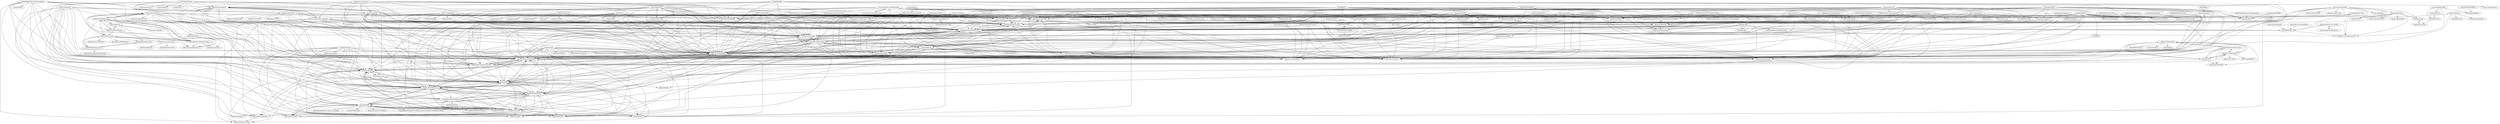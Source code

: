 digraph G {
"zhuyingda/webster" -> "zhuyingda/veneno"
"zhuyingda/webster" -> "yangchaojie456/VE-web"
"zhuyingda/webster" -> "GaaraZhu/bamboo-on-teams"
"zhuyingda/webster" -> "ETCMinerProxy/ETCMinerProxy"
"zhuyingda/webster" -> "ccminerproxy/CC-MinerProxy"
"zhuyingda/webster" -> "MieBaMinerProxy/StableTaxMinerProxy"
"zhuyingda/webster" -> "oli233/corona-analysis"
"zhuyingda/webster" -> "dianbaer/anyupload" ["e"=1]
"zhuyingda/webster" -> "VividLe/BackTAL"
"zhuyingda/webster" -> "ada2468/Web_IDE"
"zhuyingda/webster" -> "cloudnativer/kube-ipam"
"zhuyingda/webster" -> "NikoLuo1010/GeneDAO"
"zhuyingda/webster" -> "KMinerProxy/KMinerProxy"
"zhuyingda/webster" -> "OutlawQAQ/MinerProxy"
"zhuyingda/webster" -> "tinyphporg/tinyphp"
"GalaxySciTech/tokencore" -> "topling/todis"
"GalaxySciTech/tokencore" -> "MinerPr0xy/MinerProxy"
"GalaxySciTech/tokencore" -> "njustkmg/OMML"
"GalaxySciTech/tokencore" -> "seacms-net/CMS"
"GalaxySciTech/tokencore" -> "libdriver/mpu9250"
"GalaxySciTech/tokencore" -> "NikoLuo1010/GeneDAO"
"GalaxySciTech/tokencore" -> "AFKDAO/ERC4610" ["e"=1]
"GalaxySciTech/tokencore" -> "FiboAI/FiboRule" ["e"=1]
"GalaxySciTech/tokencore" -> "AFKDAO/wrapper" ["e"=1]
"GalaxySciTech/tokencore" -> "WAMAWAMA/WAMA_Modules" ["e"=1]
"GalaxySciTech/tokencore" -> "Shiinama/json-to-interface"
"GalaxySciTech/tokencore" -> "ryu0007/EncryptMinerProxy"
"GalaxySciTech/tokencore" -> "meta-soul/MetaSpore" ["e"=1]
"GalaxySciTech/tokencore" -> "TinyDataML/Tiny3D" ["e"=1]
"marsgis/mars2d" -> "ETCMinerProxy/ETCMinerProxy"
"marsgis/mars2d" -> "ada2468/Web_IDE"
"marsgis/mars2d" -> "NikoLuo1010/GeneDAO"
"beautywe/BeautyWe" -> "oli233/corona-analysis"
"beautywe/BeautyWe" -> "OutlawQAQ/MinerProxy"
"beautywe/BeautyWe" -> "GaaraZhu/bamboo-on-teams"
"beautywe/BeautyWe" -> "KMinerProxy/KMinerProxy"
"beautywe/BeautyWe" -> "yangchaojie456/VE-web"
"beautywe/BeautyWe" -> "ETCMinerProxy/ETCMinerProxy"
"beautywe/BeautyWe" -> "tinyphporg/tinyphp"
"beautywe/BeautyWe" -> "VividLe/BackTAL"
"beautywe/BeautyWe" -> "wangtai/django_render"
"beautywe/BeautyWe" -> "MieBaMinerProxy/StableTaxMinerProxy"
"beautywe/BeautyWe" -> "haoxie666/HxMinerProxy"
"beautywe/BeautyWe" -> "ccminerproxy/CC-MinerProxy"
"Arryboom/SnowPearDNS" -> "KMinerProxy/KMinerProxy"
"nofee-ng/eth-nodevfee" -> "nofee-ng/nofee-ng"
"wuba/Picasso" -> "Umajs/Umajs" ["e"=1]
"wuba/Picasso" -> "yangchaojie456/VE-web"
"wuba/Picasso" -> "topling/todis"
"wuba/Picasso" -> "GaaraZhu/bamboo-on-teams"
"wuba/Picasso" -> "ETCMinerProxy/ETCMinerProxy"
"wuba/Picasso" -> "cloudnativer/kube-ipam"
"wuba/Picasso" -> "NikoLuo1010/GeneDAO"
"wuba/Picasso" -> "Weasley-J/dtt-spring-boot-parent"
"wuba/Picasso" -> "libdriver/mpu9250"
"wuba/Picasso" -> "MinerPr0xy/MinerProxy"
"wuba/Picasso" -> "oli233/corona-analysis"
"wuba/Picasso" -> "GalaxySciTech/tokencore"
"wuba/Picasso" -> "FiboAI/FiboRule" ["e"=1]
"wuba/Picasso" -> "tinyphporg/tinyphp"
"wuba/Picasso" -> "minerproxy-btc/RustMinerSystem"
"cloudnativer/kube-install" -> "cloudnativer/kube-ipam"
"cloudnativer/kube-install" -> "ETCMinerProxy/ETCMinerProxy"
"cloudnativer/kube-install" -> "GaaraZhu/bamboo-on-teams"
"cloudnativer/kube-install" -> "yangchaojie456/VE-web"
"cloudnativer/kube-install" -> "ryu0007/EncryptMinerProxy"
"cloudnativer/kube-install" -> "NikoLuo1010/GeneDAO"
"cloudnativer/kube-install" -> "topling/todis"
"cloudnativer/kube-install" -> "oli233/corona-analysis"
"cloudnativer/kube-install" -> "KMinerProxy/KMinerProxy"
"cloudnativer/kube-install" -> "jiangzhengnan/Xerath"
"cloudnativer/kube-install" -> "GalaxySciTech/tokencore"
"cloudnativer/kube-install" -> "MinerPr0xy/MinerProxy"
"cloudnativer/kube-install" -> "nomiuo/NodeNote"
"cloudnativer/kube-install" -> "AFKDAO/ERC4610" ["e"=1]
"cloudnativer/kube-install" -> "MieBaMinerProxy/StableTaxMinerProxy"
"oybab/TradingSystem" -> "lazyperson/99mini" ["e"=1]
"oybab/TradingSystem" -> "iclay/ocpp" ["e"=1]
"oybab/TradingSystem" -> "ETCMinerProxy/ETCMinerProxy"
"oybab/TradingSystem" -> "b23r0/rust-raknet" ["e"=1]
"oybab/TradingSystem" -> "GaaraZhu/bamboo-on-teams"
"oybab/TradingSystem" -> "eamesh/free-core" ["e"=1]
"oybab/TradingSystem" -> "yangchaojie456/VE-web"
"oybab/TradingSystem" -> "taoyage/yg-configs" ["e"=1]
"oybab/TradingSystem" -> "cloudnativer/kube-ipam"
"oybab/TradingSystem" -> "NikoLuo1010/GeneDAO"
"oybab/TradingSystem" -> "VividLe/BackTAL"
"oybab/TradingSystem" -> "haoxie666/HxMinerProxy"
"oybab/TradingSystem" -> "ryu0007/EncryptMinerProxy"
"oybab/TradingSystem" -> "oli233/corona-analysis"
"oybab/TradingSystem" -> "wangtai/django_render"
"einQimiaozi/Transformer4keras" -> "ada2468/Web_IDE"
"Juyong/CaricatureFace" -> "ETCMinerProxy/ETCMinerProxy"
"Juyong/CaricatureFace" -> "cloudnativer/kube-ipam"
"Juyong/CaricatureFace" -> "GaaraZhu/bamboo-on-teams"
"Juyong/CaricatureFace" -> "RainbowRui/Landmark-Driven-Facial-Expression-Recognition"
"Juyong/CaricatureFace" -> "NikoLuo1010/GeneDAO"
"Juyong/CaricatureFace" -> "WanquanF/RMA-Net"
"Juyong/CaricatureFace" -> "FiboAI/FiboRule" ["e"=1]
"Juyong/CaricatureFace" -> "jiangzhengnan/Xerath"
"Juyong/CaricatureFace" -> "yangchaojie456/VE-web"
"Juyong/CaricatureFace" -> "oli233/corona-analysis"
"Juyong/CaricatureFace" -> "OutlawQAQ/MinerProxy"
"Juyong/CaricatureFace" -> "MinerPr0xy/MinerProxy"
"Juyong/CaricatureFace" -> "AFKDAO/wrapper" ["e"=1]
"Juyong/CaricatureFace" -> "seacms-net/CMS"
"Juyong/CaricatureFace" -> "ryu0007/EncryptMinerProxy"
"WAMAWAMA/TNSCUI2020-Seg-Rank1st" -> "WAMAWAMA/WAMA_Modules" ["e"=1]
"WAMAWAMA/TNSCUI2020-Seg-Rank1st" -> "ETCMinerProxy/ETCMinerProxy"
"WAMAWAMA/TNSCUI2020-Seg-Rank1st" -> "NikoLuo1010/GeneDAO"
"WAMAWAMA/TNSCUI2020-Seg-Rank1st" -> "GaaraZhu/bamboo-on-teams"
"WAMAWAMA/TNSCUI2020-Seg-Rank1st" -> "cloudnativer/kube-ipam"
"WAMAWAMA/TNSCUI2020-Seg-Rank1st" -> "libdriver/mpu9250"
"WAMAWAMA/TNSCUI2020-Seg-Rank1st" -> "PeiranLi0930/TorchProject" ["e"=1]
"WAMAWAMA/TNSCUI2020-Seg-Rank1st" -> "Weasley-J/dtt-spring-boot-parent"
"WAMAWAMA/TNSCUI2020-Seg-Rank1st" -> "ryu0007/EncryptMinerProxy"
"WAMAWAMA/TNSCUI2020-Seg-Rank1st" -> "Shiinama/json-to-interface"
"WAMAWAMA/TNSCUI2020-Seg-Rank1st" -> "GalaxySciTech/tokencore"
"WAMAWAMA/TNSCUI2020-Seg-Rank1st" -> "pentilm/AirCtrl" ["e"=1]
"WAMAWAMA/TNSCUI2020-Seg-Rank1st" -> "zhangchuangiie/SimpleKafka"
"WAMAWAMA/TNSCUI2020-Seg-Rank1st" -> "topling/todis"
"WAMAWAMA/TNSCUI2020-Seg-Rank1st" -> "OpenNLPLab/AVSBench"
"WAMAWAMA/WAMA_Medic" -> "FractonProtocol/FractonV1"
"WAMAWAMA/WAMA_Medic" -> "oli233/corona-analysis"
"seacms-net/CMS" -> "topling/todis"
"seacms-net/CMS" -> "GalaxySciTech/tokencore"
"seacms-net/CMS" -> "MinerPr0xy/MinerProxy"
"seacms-net/CMS" -> "FiboAI/FiboRule" ["e"=1]
"seacms-net/CMS" -> "libdriver/mpu9250"
"seacms-net/CMS" -> "njustkmg/OMML"
"seacms-net/CMS" -> "NikoLuo1010/GeneDAO"
"seacms-net/CMS" -> "AFKDAO/ERC4610" ["e"=1]
"seacms-net/CMS" -> "AFKDAO/wrapper" ["e"=1]
"seacms-net/CMS" -> "minerproxy-btc/RustMinerSystem"
"seacms-net/CMS" -> "ryu0007/EncryptMinerProxy"
"seacms-net/CMS" -> "bugbearnft/bugbear" ["e"=1]
"seacms-net/CMS" -> "Shiinama/json-to-interface"
"seacms-net/CMS" -> "meta-soul/MetaSpore" ["e"=1]
"seacms-net/CMS" -> "the-zion/matrix-core"
"krystalan/MMCR" -> "krystalan/SGSum"
"MinerProxy/WiseNoDevFee" -> "MinerProxy/MinerProxy"
"MinerProxy/WiseNoDevFee" -> "nofee-ng/nofee-ng"
"MinerProxy/WiseNoDevFee" -> "Char1esOrz/minerProxy"
"MinerProxy/WiseNoDevFee" -> "CaoCaoMiner/CC-Miner-Tax-Proxy"
"MinerProxy/WiseNoDevFee" -> "perrornet/miner-proxy"
"MinerProxy/WiseNoDevFee" -> "GoMinerProxy/GoMinerProxy" ["e"=1]
"nomiuo/NodeNote" -> "ETCMinerProxy/ETCMinerProxy"
"nomiuo/NodeNote" -> "GaaraZhu/bamboo-on-teams"
"nomiuo/NodeNote" -> "cloudnativer/kube-ipam"
"nomiuo/NodeNote" -> "NikoLuo1010/GeneDAO"
"nomiuo/NodeNote" -> "KMinerProxy/KMinerProxy"
"nomiuo/NodeNote" -> "ryu0007/EncryptMinerProxy"
"nomiuo/NodeNote" -> "oli233/corona-analysis"
"nomiuo/NodeNote" -> "yangchaojie456/VE-web"
"nomiuo/NodeNote" -> "seacms-net/CMS"
"nomiuo/NodeNote" -> "topling/todis"
"nomiuo/NodeNote" -> "cloudnativer/kube-install"
"nomiuo/NodeNote" -> "jiangzhengnan/Xerath"
"nomiuo/NodeNote" -> "MinerPr0xy/MinerProxy"
"nomiuo/NodeNote" -> "MieBaMinerProxy/StableTaxMinerProxy"
"nomiuo/NodeNote" -> "OutlawQAQ/MinerProxy"
"actiontech/sqle" -> "ponfee/commons-core" ["e"=1]
"actiontech/sqle" -> "NikoLuo1010/GeneDAO"
"actiontech/sqle" -> "GalaxySciTech/tokencore"
"actiontech/sqle" -> "ryu0007/EncryptMinerProxy"
"actiontech/sqle" -> "FiboAI/FiboRule" ["e"=1]
"actiontech/sqle" -> "AFKDAO/ERC4610" ["e"=1]
"actiontech/sqle" -> "MinerPr0xy/MinerProxy"
"actiontech/sqle" -> "ethminerpro/minerproxy" ["e"=1]
"actiontech/sqle" -> "AFKDAO/wrapper" ["e"=1]
"actiontech/sqle" -> "ahyiru/huxy-admin" ["e"=1]
"actiontech/sqle" -> "Ginyi3705/ginyi-spring-vue" ["e"=1]
"actiontech/sqle" -> "Ruimve/resource-hint-webpack-plugin" ["e"=1]
"actiontech/sqle" -> "topling/todis"
"actiontech/sqle" -> "libdriver/mpu9250"
"actiontech/sqle" -> "Weasley-J/dtt-spring-boot-parent"
"topling/todis" -> "GalaxySciTech/tokencore"
"topling/todis" -> "seacms-net/CMS"
"topling/todis" -> "MinerPr0xy/MinerProxy"
"topling/todis" -> "libdriver/mpu9250"
"topling/todis" -> "AFKDAO/ERC4610" ["e"=1]
"topling/todis" -> "ryu0007/EncryptMinerProxy"
"topling/todis" -> "njustkmg/OMML"
"topling/todis" -> "Shiinama/json-to-interface"
"topling/todis" -> "NikoLuo1010/GeneDAO"
"topling/todis" -> "the-zion/matrix-core"
"topling/todis" -> "AFKDAO/wrapper" ["e"=1]
"topling/todis" -> "FiboAI/FiboRule" ["e"=1]
"topling/todis" -> "topling/toplingdb" ["e"=1]
"topling/todis" -> "ETCMinerProxy/ETCMinerProxy"
"topling/todis" -> "PeiranLi0930/TorchProject" ["e"=1]
"USTC3DV/Truck_of_Twitter_Messages" -> "KMinerProxy/KMinerProxy"
"USTC3DV/Truck_of_Twitter_Messages" -> "RainbowRui/Landmark-Driven-Facial-Expression-Recognition"
"USTC3DV/Truck_of_Twitter_Messages" -> "oli233/corona-analysis"
"USTC3DV/Truck_of_Twitter_Messages" -> "yangchaojie456/VE-web"
"USTC3DV/Truck_of_Twitter_Messages" -> "cloudnativer/kube-ipam"
"USTC3DV/Truck_of_Twitter_Messages" -> "GaaraZhu/bamboo-on-teams"
"USTC3DV/Truck_of_Twitter_Messages" -> "VividLe/BackTAL"
"USTC3DV/Truck_of_Twitter_Messages" -> "ETCMinerProxy/ETCMinerProxy"
"USTC3DV/Truck_of_Twitter_Messages" -> "WanquanF/RMA-Net"
"liangqiding/springboot-cli" -> "MarkTangCd/dapp-cli"
"liangqiding/springboot-cli" -> "oli233/corona-analysis"
"liangqiding/springboot-cli" -> "VividLe/BackTAL"
"liangqiding/springboot-cli" -> "OutlawQAQ/MinerProxy"
"liangqiding/springboot-cli" -> "GaaraZhu/bamboo-on-teams"
"1340691923/ElasticView" -> "GaaraZhu/bamboo-on-teams"
"1340691923/ElasticView" -> "oli233/corona-analysis"
"1340691923/ElasticView" -> "ETCMinerProxy/ETCMinerProxy"
"1340691923/ElasticView" -> "NikoLuo1010/GeneDAO"
"1340691923/ElasticView" -> "yangchaojie456/VE-web"
"1340691923/ElasticView" -> "GalaxySciTech/tokencore"
"1340691923/ElasticView" -> "MinerPr0xy/MinerProxy"
"1340691923/ElasticView" -> "OutlawQAQ/MinerProxy"
"1340691923/ElasticView" -> "cloudnativer/kube-install"
"1340691923/ElasticView" -> "cloudnativer/kube-ipam"
"1340691923/ElasticView" -> "MieBaMinerProxy/StableTaxMinerProxy"
"1340691923/ElasticView" -> "ryu0007/EncryptMinerProxy"
"1340691923/ElasticView" -> "zhangchuangiie/SimpleKafka"
"1340691923/ElasticView" -> "KMinerProxy/KMinerProxy"
"1340691923/ElasticView" -> "Weasley-J/dtt-spring-boot-parent"
"freakchick/DBApi" -> "KISS1996/trexminer"
"freakchick/DBApi" -> "ETCMinerProxy/ETCMinerProxy"
"freakchick/DBApi" -> "Weasley-J/dtt-spring-boot-parent"
"freakchick/DBApi" -> "GaaraZhu/bamboo-on-teams"
"freakchick/DBApi" -> "zhangchuangiie/SimpleKafka"
"freakchick/DBApi" -> "NikoLuo1010/GeneDAO"
"freakchick/DBApi" -> "FiboAI/FiboRule" ["e"=1]
"freakchick/DBApi" -> "yangchaojie456/VE-web"
"freakchick/DBApi" -> "FractonProtocol/FractonV1"
"freakchick/DBApi" -> "libdriver/mpu9250"
"freakchick/DBApi" -> "oli233/corona-analysis"
"freakchick/DBApi" -> "cloudnativer/kube-ipam"
"freakchick/DBApi" -> "libdriver/mpu6050"
"freakchick/DBApi" -> "OpenNLPLab/AVSBench"
"freakchick/DBApi" -> "ssssssss-team/magic-api" ["e"=1]
"itdevbooks/tech" -> "hong52ni/JavaAdvance-Interview"
"RainbowRui/Landmark-Driven-Facial-Expression-Recognition" -> "WanquanF/RMA-Net"
"osgochina/dmicro" -> "oli233/corona-analysis"
"osgochina/dmicro" -> "ETCMinerProxy/ETCMinerProxy"
"osgochina/dmicro" -> "tinyphporg/tinyphp"
"osgochina/dmicro" -> "OutlawQAQ/MinerProxy"
"osgochina/dmicro" -> "isyscore/isc-gobase"
"osgochina/dmicro" -> "xinli2/Traveling-Salesperson"
"osgochina/dmicro" -> "GaaraZhu/bamboo-on-teams"
"osgochina/dmicro" -> "FractonProtocol/FractonV1"
"osgochina/dmicro" -> "chatgptos/YBchat"
"osgochina/dmicro" -> "yangchaojie456/VE-web"
"osgochina/dmicro" -> "datamallchain/dmchain_contract"
"osgochina/dmicro" -> "yc-feej/SSR"
"osgochina/dmicro" -> "cloudnativer/kube-ipam"
"osgochina/dmicro" -> "LaVieon/GrasshopperTetris"
"fnzhan/EMLight" -> "fnzhan/UNITE" ["e"=1]
"fnzhan/EMLight" -> "WanquanF/RMA-Net"
"fnzhan/EMLight" -> "VODKA312/IntroToSelf-control"
"fnzhan/EMLight" -> "WinterCyan/Gardner2019" ["e"=1]
"fnzhan/EMLight" -> "Wanggcong/StyleLight" ["e"=1]
"fnzhan/EMLight" -> "RainbowRui/Landmark-Driven-Facial-Expression-Recognition"
"fnzhan/EMLight" -> "tfcp/tfgo-breaker"
"WanquanF/RMA-Net" -> "RainbowRui/Landmark-Driven-Facial-Expression-Recognition"
"WanquanF/RMA-Net" -> "VODKA312/IntroToSelf-control"
"WanquanF/RMA-Net" -> "ada2468/Web_IDE"
"WanquanF/RMA-Net" -> "funny-nation/Funny-Nation"
"WanquanF/RMA-Net" -> "ETCMinerProxy/ETCMinerProxy"
"PeterRK/DSGO" -> "FractonProtocol/FractonV1"
"PeterRK/DSGO" -> "GaaraZhu/bamboo-on-teams"
"PeterRK/DSGO" -> "ETCMinerProxy/ETCMinerProxy"
"PeterRK/DSGO" -> "oli233/corona-analysis"
"PeterRK/DSGO" -> "OutlawQAQ/MinerProxy"
"PeterRK/DSGO" -> "beautywe/BeautyWe"
"PeterRK/DSGO" -> "tinyphporg/tinyphp"
"PeterRK/DSGO" -> "MieBaMinerProxy/StableTaxMinerProxy"
"PeterRK/DSGO" -> "haoxie666/HxMinerProxy"
"PeterRK/DSGO" -> "cloudnativer/kube-ipam"
"PeterRK/DSGO" -> "KISS1996/trexminer"
"PeterRK/DSGO" -> "yangchaojie456/VE-web"
"PeterRK/DSGO" -> "ryu0007/EncryptMinerProxy"
"PeterRK/DSGO" -> "KMinerProxy/KMinerProxy"
"PeterRK/DSGO" -> "zhangchuangiie/SimpleKafka"
"Vegeta2020/SE-SSD" -> "Vegeta2020/CIA-SSD"
"Vegeta2020/SE-SSD" -> "seacms-net/CMS"
"Vegeta2020/SE-SSD" -> "FiboAI/FiboRule" ["e"=1]
"Vegeta2020/SE-SSD" -> "topling/todis"
"Vegeta2020/SE-SSD" -> "GalaxySciTech/tokencore"
"Vegeta2020/SE-SSD" -> "MinerPr0xy/MinerProxy"
"Vegeta2020/SE-SSD" -> "AFKDAO/ERC4610" ["e"=1]
"Vegeta2020/SE-SSD" -> "libdriver/mpu9250"
"Vegeta2020/SE-SSD" -> "AFKDAO/wrapper" ["e"=1]
"Vegeta2020/SE-SSD" -> "minerproxy-btc/RustMinerSystem"
"Vegeta2020/SE-SSD" -> "ryu0007/EncryptMinerProxy"
"Vegeta2020/SE-SSD" -> "njustkmg/OMML"
"Vegeta2020/SE-SSD" -> "meta-soul/MetaSpore" ["e"=1]
"Vegeta2020/SE-SSD" -> "bugbearnft/bugbear" ["e"=1]
"Vegeta2020/SE-SSD" -> "NikoLuo1010/GeneDAO"
"feisuanyz/Java-ADT" -> "oli233/corona-analysis"
"feisuanyz/Java-ADT" -> "yangchaojie456/VE-web"
"feisuanyz/Java-ADT" -> "GaaraZhu/bamboo-on-teams"
"feisuanyz/Java-ADT" -> "ETCMinerProxy/ETCMinerProxy"
"feisuanyz/Java-ADT" -> "OutlawQAQ/MinerProxy"
"feisuanyz/Java-ADT" -> "NikoLuo1010/GeneDAO"
"feisuanyz/Java-ADT" -> "chatgptos/YBchat"
"feisuanyz/Java-ADT" -> "VividLe/BackTAL"
"feisuanyz/Java-ADT" -> "haoxie666/HxMinerProxy"
"feisuanyz/Java-ADT" -> "jyxjjj/Telegram-Bot"
"feisuanyz/Java-ADT" -> "tinyphporg/tinyphp"
"feisuanyz/Java-ADT" -> "cloudnativer/kube-ipam"
"feisuanyz/Java-ADT" -> "VividLe/Online-Action-Detection"
"feisuanyz/Java-ADT" -> "FractonProtocol/FractonV1"
"feisuanyz/Java-ADT" -> "KMinerProxy/KMinerProxy"
"cloudnativer/kube-ipam" -> "ETCMinerProxy/ETCMinerProxy"
"cloudnativer/kube-ipam" -> "cloudnativer/kube-install"
"cloudnativer/kube-ipam" -> "GaaraZhu/bamboo-on-teams"
"cloudnativer/kube-ipam" -> "NikoLuo1010/GeneDAO"
"cloudnativer/kube-ipam" -> "ryu0007/EncryptMinerProxy"
"cloudnativer/kube-ipam" -> "yangchaojie456/VE-web"
"moshuying/project-3-crm" -> "oli233/corona-analysis"
"moshuying/project-3-crm" -> "ETCMinerProxy/ETCMinerProxy"
"moshuying/project-3-crm" -> "KMinerProxy/KMinerProxy"
"ohxxx/algorithm-notes" -> "ada2468/Web_IDE"
"ohxxx/algorithm-notes" -> "VODKA312/IntroToSelf-control"
"ohxxx/algorithm-notes" -> "WanquanF/RMA-Net"
"ohxxx/algorithm-notes" -> "RainbowRui/Landmark-Driven-Facial-Expression-Recognition"
"Vegeta2020/CIA-SSD" -> "Vegeta2020/SE-SSD"
"Vegeta2020/CIA-SSD" -> "KMinerProxy/KMinerProxy"
"Vegeta2020/CIA-SSD" -> "ETCMinerProxy/ETCMinerProxy"
"Vegeta2020/CIA-SSD" -> "cloudnativer/kube-ipam"
"Vegeta2020/CIA-SSD" -> "RainbowRui/Landmark-Driven-Facial-Expression-Recognition"
"Vegeta2020/CIA-SSD" -> "jiangzhengnan/Xerath"
"Vegeta2020/CIA-SSD" -> "yangchaojie456/VE-web"
"Vegeta2020/CIA-SSD" -> "GaaraZhu/bamboo-on-teams"
"Vegeta2020/CIA-SSD" -> "skyhehe123/SA-SSD" ["e"=1]
"Vegeta2020/CIA-SSD" -> "ccminerproxy/CC-MinerProxy"
"Vegeta2020/CIA-SSD" -> "seacms-net/CMS"
"Vegeta2020/CIA-SSD" -> "yifanzhang713/IA-SSD" ["e"=1]
"Vegeta2020/CIA-SSD" -> "djiajunustc/Voxel-R-CNN" ["e"=1]
"Vegeta2020/CIA-SSD" -> "oli233/corona-analysis"
"Vegeta2020/CIA-SSD" -> "VividLe/BackTAL"
"tongzheng1992/E-CNN-classifier" -> "paul-bd/DempsterShaferTheory"
"tongzheng1992/E-CNN-classifier" -> "ada2468/Web_IDE"
"devlive-community/dbm" -> "WanquanF/RMA-Net"
"devlive-community/dbm" -> "tfcp/tfgo-breaker"
"devlive-community/dbm" -> "fnzhan/UNITE" ["e"=1]
"devlive-community/dbm" -> "RainbowRui/Landmark-Driven-Facial-Expression-Recognition"
"devlive-community/dbm" -> "jiangzhengnan/Xerath"
"devlive-community/dbm" -> "VODKA312/IntroToSelf-control"
"devlive-community/dbm" -> "caoergou/airflow-extended-api-plugin"
"devlive-community/dbm" -> "funny-nation/Funny-Nation"
"devlive-community/dbm" -> "yc-l/yc.boilerplate" ["e"=1]
"devlive-community/dbm" -> "clickcat-project/ClickCat"
"devlive-community/dbm" -> "fnzhan/EMLight"
"devlive-community/dbm" -> "azusakou/studynote_ML"
"krystalan/Multi-hopRC" -> "krystalan/SGSum"
"krystalan/Multi-hopRC" -> "VODKA312/IntroToSelf-control"
"krystalan/Multi-hopRC" -> "base64linqi/Apphelper"
"krystalan/Multi-hopRC" -> "krystalan/MMCR"
"nofee-ng/nofee-ng" -> "nofee-ng/eth-nodevfee"
"nofee-ng/nofee-ng" -> "MinerProxy/MinerProxy"
"nofee-ng/nofee-ng" -> "MinerProxy/WiseNoDevFee"
"nofee-ng/nofee-ng" -> "dothinkdone/mining_proxy"
"paul-bd/DempsterShaferTheory" -> "tongzheng1992/E-CNN-classifier"
"ada2468/Web_IDE" -> "VODKA312/IntroToSelf-control"
"vimhack/dotfiles" -> "KMinerProxy/KMinerProxy"
"krystalan/SGSum" -> "tfcp/tfjsonrpc-client"
"fengtianxi001/MF-MTools" -> "base64linqi/Apphelper"
"ventali/awesome-zk" -> "topling/todis"
"ventali/awesome-zk" -> "GalaxySciTech/tokencore"
"ventali/awesome-zk" -> "ryu0007/EncryptMinerProxy"
"ventali/awesome-zk" -> "AFKDAO/ERC4610" ["e"=1]
"ventali/awesome-zk" -> "NikoLuo1010/GeneDAO"
"ventali/awesome-zk" -> "minerproxy-btc/RustMinerSystem"
"ventali/awesome-zk" -> "MinerPr0xy/MinerProxy"
"ventali/awesome-zk" -> "libdriver/mpu9250"
"ventali/awesome-zk" -> "AFKDAO/wrapper" ["e"=1]
"ventali/awesome-zk" -> "Weasley-J/dtt-spring-boot-parent"
"ventali/awesome-zk" -> "seacms-net/CMS"
"ventali/awesome-zk" -> "FiboAI/FiboRule" ["e"=1]
"ventali/awesome-zk" -> "njustkmg/OMML"
"ventali/awesome-zk" -> "meta-soul/MetaSpore" ["e"=1]
"ventali/awesome-zk" -> "0xPARC/zk-bug-tracker" ["e"=1]
"osuuu/LightPicture" -> "ETCMinerProxy/ETCMinerProxy"
"osuuu/LightPicture" -> "cloudnativer/kube-ipam"
"osuuu/LightPicture" -> "GaaraZhu/bamboo-on-teams"
"osuuu/LightPicture" -> "yangchaojie456/VE-web"
"osuuu/LightPicture" -> "oli233/corona-analysis"
"osuuu/LightPicture" -> "NikoLuo1010/GeneDAO"
"osuuu/LightPicture" -> "KMinerProxy/KMinerProxy"
"osuuu/LightPicture" -> "VividLe/BackTAL"
"osuuu/LightPicture" -> "MieBaMinerProxy/StableTaxMinerProxy"
"osuuu/LightPicture" -> "tinyphporg/tinyphp"
"osuuu/LightPicture" -> "RainbowRui/Landmark-Driven-Facial-Expression-Recognition"
"osuuu/LightPicture" -> "ryu0007/EncryptMinerProxy"
"osuuu/LightPicture" -> "jiangzhengnan/Xerath"
"osuuu/LightPicture" -> "WanquanF/RMA-Net"
"osuuu/LightPicture" -> "nomiuo/NodeNote"
"heiyeluren/xmm" -> "heiyeluren/xds"
"heiyeluren/xmm" -> "GaaraZhu/bamboo-on-teams"
"heiyeluren/xmm" -> "oli233/corona-analysis"
"heiyeluren/xmm" -> "NikoLuo1010/GeneDAO"
"heiyeluren/xmm" -> "yangchaojie456/VE-web"
"heiyeluren/xmm" -> "ETCMinerProxy/ETCMinerProxy"
"heiyeluren/xmm" -> "zhangchuangiie/SimpleKafka"
"heiyeluren/xmm" -> "GalaxySciTech/tokencore"
"heiyeluren/xmm" -> "tinyphporg/tinyphp"
"heiyeluren/xmm" -> "Weasley-J/dtt-spring-boot-parent"
"heiyeluren/xmm" -> "OutlawQAQ/MinerProxy"
"heiyeluren/xmm" -> "MieBaMinerProxy/StableTaxMinerProxy"
"heiyeluren/xmm" -> "wangtai/django_render"
"heiyeluren/xmm" -> "ryu0007/EncryptMinerProxy"
"heiyeluren/xmm" -> "FiboAI/FiboRule" ["e"=1]
"JiajunJiang/RobFood" -> "GaaraZhu/bamboo-on-teams"
"JiajunJiang/RobFood" -> "oli233/corona-analysis"
"JiajunJiang/RobFood" -> "ETCMinerProxy/ETCMinerProxy"
"JiajunJiang/RobFood" -> "VividLe/BackTAL"
"JiajunJiang/RobFood" -> "wangtai/django_render"
"JiajunJiang/RobFood" -> "yangchaojie456/VE-web"
"JiajunJiang/RobFood" -> "MieBaMinerProxy/StableTaxMinerProxy"
"Char1esOrz/minerProxy" -> "MinerProxy/MinerProxy"
"Char1esOrz/minerProxy" -> "GoMinerProxy/GoMinerProxy" ["e"=1]
"Char1esOrz/minerProxy" -> "ccminerproxy/CC-MinerProxy"
"Char1esOrz/minerProxy" -> "perrornet/miner-proxy"
"Char1esOrz/minerProxy" -> "MinerPr0xy/MinerProxy"
"Char1esOrz/minerProxy" -> "CaoCaoMiner/CC-Miner-Tax-Proxy"
"Char1esOrz/minerProxy" -> "MieBaMinerProxy/StableTaxMinerProxy"
"Char1esOrz/minerProxy" -> "ryu0007/EncryptMinerProxy"
"Char1esOrz/minerProxy" -> "KMinerProxy/KMinerProxy"
"Char1esOrz/minerProxy" -> "yangchaojie456/VE-web"
"Char1esOrz/minerProxy" -> "nicococococ/MinerProxy303" ["e"=1]
"Char1esOrz/minerProxy" -> "ETCMinerProxy/ETCMinerProxy"
"Char1esOrz/minerProxy" -> "oli233/corona-analysis"
"Char1esOrz/minerProxy" -> "GaaraZhu/bamboo-on-teams"
"Char1esOrz/minerProxy" -> "minerproxy-btc/RustMinerSystem"
"air-controller/air-controller-desktop" -> "air-controller/air-controller-mobile"
"air-controller/air-controller-desktop" -> "yangchaojie456/VE-web"
"air-controller/air-controller-desktop" -> "GaaraZhu/bamboo-on-teams"
"air-controller/air-controller-desktop" -> "ETCMinerProxy/ETCMinerProxy"
"air-controller/air-controller-desktop" -> "NikoLuo1010/GeneDAO"
"air-controller/air-controller-desktop" -> "oli233/corona-analysis"
"air-controller/air-controller-desktop" -> "ryu0007/EncryptMinerProxy"
"air-controller/air-controller-desktop" -> "MieBaMinerProxy/StableTaxMinerProxy"
"air-controller/air-controller-desktop" -> "VividLe/BackTAL"
"air-controller/air-controller-desktop" -> "KMinerProxy/KMinerProxy"
"air-controller/air-controller-desktop" -> "JerryC8080/GlacierJS"
"air-controller/air-controller-desktop" -> "ccminerproxy/CC-MinerProxy"
"air-controller/air-controller-desktop" -> "wangtai/django_render"
"air-controller/air-controller-desktop" -> "topling/todis"
"air-controller/air-controller-desktop" -> "VividLe/Online-Action-Detection"
"MieBaMinerProxy/StableTaxMinerProxy" -> "ETCMinerProxy/ETCMinerProxy"
"MieBaMinerProxy/StableTaxMinerProxy" -> "oli233/corona-analysis"
"MieBaMinerProxy/StableTaxMinerProxy" -> "GaaraZhu/bamboo-on-teams"
"MieBaMinerProxy/StableTaxMinerProxy" -> "yangchaojie456/VE-web"
"MieBaMinerProxy/StableTaxMinerProxy" -> "OutlawQAQ/MinerProxy"
"MieBaMinerProxy/StableTaxMinerProxy" -> "KMinerProxy/KMinerProxy"
"the-zion/matrix-core" -> "Shiinama/json-to-interface"
"the-zion/matrix-core" -> "libdriver/mpu9250"
"the-zion/matrix-core" -> "PeiranLi0930/TorchProject" ["e"=1]
"the-zion/matrix-core" -> "topling/todis"
"njustkmg/OMML" -> "GalaxySciTech/tokencore"
"njustkmg/OMML" -> "topling/todis"
"njustkmg/OMML" -> "MinerPr0xy/MinerProxy"
"njustkmg/OMML" -> "FiboAI/FiboRule" ["e"=1]
"njustkmg/OMML" -> "AFKDAO/wrapper" ["e"=1]
"njustkmg/OMML" -> "seacms-net/CMS"
"njustkmg/OMML" -> "AFKDAO/ERC4610" ["e"=1]
"njustkmg/OMML" -> "TinyDataML/Tiny3D" ["e"=1]
"njustkmg/OMML" -> "WAMAWAMA/WAMA_Modules" ["e"=1]
"njustkmg/OMML" -> "meta-soul/MetaSpore" ["e"=1]
"njustkmg/OMML" -> "libdriver/mpu9250"
"njustkmg/OMML" -> "wangxupeng/2019Legal-AI-Challenge-Legal-Case-Element-Recognition-solution" ["e"=1]
"njustkmg/OMML" -> "elleryqueenhomels/fast_neural_style_transfer" ["e"=1]
"njustkmg/OMML" -> "pentilm/StellarSolver" ["e"=1]
"njustkmg/OMML" -> "ZivJia/Cybersecurity-Doughnuts" ["e"=1]
"0voice/kernel_awsome_feature" -> "lidaohang/ceph_study" ["e"=1]
"0voice/kernel_awsome_feature" -> "0voice/Introduce_to_virtualization" ["e"=1]
"0voice/kernel_awsome_feature" -> "0voice/linux_environment_tools" ["e"=1]
"0voice/kernel_awsome_feature" -> "yifengyou/learn-kvm" ["e"=1]
"0voice/kernel_awsome_feature" -> "0voice/kernel_new_features" ["e"=1]
"0voice/kernel_awsome_feature" -> "ETCMinerProxy/ETCMinerProxy"
"0voice/kernel_awsome_feature" -> "cloudnativer/kube-ipam"
"0voice/kernel_awsome_feature" -> "cloudnativer/kube-install"
"0voice/kernel_awsome_feature" -> "NikoLuo1010/GeneDAO"
"0voice/kernel_awsome_feature" -> "KMinerProxy/KMinerProxy"
"0voice/kernel_awsome_feature" -> "topling/todis"
"0voice/kernel_awsome_feature" -> "VividLe/BackTAL"
"0voice/kernel_awsome_feature" -> "0voice/dpdk_engineer_manual" ["e"=1]
"0voice/kernel_awsome_feature" -> "wangtai/django_render"
"0voice/kernel_awsome_feature" -> "topling/toplingdb" ["e"=1]
"yangchaojie456/VE-web" -> "oli233/corona-analysis"
"yangchaojie456/VE-web" -> "OutlawQAQ/MinerProxy"
"yangchaojie456/VE-web" -> "GaaraZhu/bamboo-on-teams"
"yangchaojie456/VE-web" -> "ETCMinerProxy/ETCMinerProxy"
"tongdun/td-redis-operator" -> "ETCMinerProxy/ETCMinerProxy"
"tongdun/td-redis-operator" -> "cloudnativer/kube-ipam"
"tongdun/td-redis-operator" -> "NikoLuo1010/GeneDAO"
"tongdun/td-redis-operator" -> "ryu0007/EncryptMinerProxy"
"tongdun/td-redis-operator" -> "GaaraZhu/bamboo-on-teams"
"tongdun/td-redis-operator" -> "Weasley-J/dtt-spring-boot-parent"
"tongdun/td-redis-operator" -> "libdriver/mpu9250"
"tongdun/td-redis-operator" -> "GalaxySciTech/tokencore"
"tongdun/td-redis-operator" -> "topling/todis"
"tongdun/td-redis-operator" -> "OpenNLPLab/AVSBench"
"tongdun/td-redis-operator" -> "MinerPr0xy/MinerProxy"
"tongdun/td-redis-operator" -> "libdriver/mpu6050"
"tongdun/td-redis-operator" -> "zhangchuangiie/SimpleKafka"
"tongdun/td-redis-operator" -> "cloudnativer/kube-install"
"tongdun/td-redis-operator" -> "Ben-love-zy/web-editor-markdown"
"haoxie666/HxMinerProxy" -> "OutlawQAQ/MinerProxy"
"hovinghuang/fe-agorithm-interview" -> "yangchaojie456/VE-web"
"hovinghuang/fe-agorithm-interview" -> "ETCMinerProxy/ETCMinerProxy"
"hovinghuang/fe-agorithm-interview" -> "VividLe/BackTAL"
"jyxjjj/Telegram-Bot" -> "oli233/corona-analysis"
"UCF-SST-Lab/UCF-SST-CitySim1-Dataset" -> "PJLab-ADG/LimSim" ["e"=1]
"UCF-SST-Lab/UCF-SST-CitySim1-Dataset" -> "SOTIF-AVLab/SinD" ["e"=1]
"UCF-SST-Lab/UCF-SST-CitySim1-Dataset" -> "NikoLuo1010/GeneDAO"
"UCF-SST-Lab/UCF-SST-CitySim1-Dataset" -> "oli233/corona-analysis"
"UCF-SST-Lab/UCF-SST-CitySim1-Dataset" -> "GaaraZhu/bamboo-on-teams"
"UCF-SST-Lab/UCF-SST-CitySim1-Dataset" -> "ETCMinerProxy/ETCMinerProxy"
"UCF-SST-Lab/UCF-SST-CitySim1-Dataset" -> "tinyphporg/tinyphp"
"UCF-SST-Lab/UCF-SST-CitySim1-Dataset" -> "michigan-traffic-lab/Dense-Deep-Reinforcement-Learning" ["e"=1]
"UCF-SST-Lab/UCF-SST-CitySim1-Dataset" -> "ryu0007/EncryptMinerProxy"
"wanzo-mini/mini-rpc" -> "wanzo-mini/mini-balancer"
"wanzo-mini/mini-rpc" -> "hyman-m/redis-tools"
"wanzo-mini/mini-rpc" -> "ETCMinerProxy/ETCMinerProxy"
"wanzo-mini/mini-rpc" -> "NikoLuo1010/GeneDAO"
"wanzo-mini/mini-rpc" -> "yangchaojie456/VE-web"
"wanzo-mini/mini-rpc" -> "oli233/corona-analysis"
"wanzo-mini/mini-rpc" -> "cloudnativer/kube-ipam"
"wanzo-mini/mini-rpc" -> "GaaraZhu/bamboo-on-teams"
"wanzo-mini/mini-rpc" -> "ryu0007/EncryptMinerProxy"
"wanzo-mini/mini-rpc" -> "GalaxySciTech/tokencore"
"wanzo-mini/mini-rpc" -> "cloudnativer/kube-install"
"wanzo-mini/mini-rpc" -> "AFKDAO/ERC4610" ["e"=1]
"wanzo-mini/mini-rpc" -> "topling/todis"
"wanzo-mini/mini-rpc" -> "meta-soul/MetaSpore" ["e"=1]
"wanzo-mini/mini-rpc" -> "VividLe/BackTAL"
"Nasinet/live-web" -> "GaaraZhu/bamboo-on-teams"
"Nasinet/live-web" -> "oli233/corona-analysis"
"Nasinet/live-web" -> "ETCMinerProxy/ETCMinerProxy"
"Nasinet/live-web" -> "fujia-cli/stage"
"hong52ni/JavaAdvance-Interview" -> "GaaraZhu/bamboo-on-teams"
"hong52ni/JavaAdvance-Interview" -> "ETCMinerProxy/ETCMinerProxy"
"hong52ni/JavaAdvance-Interview" -> "yangchaojie456/VE-web"
"hong52ni/JavaAdvance-Interview" -> "cloudnativer/kube-ipam"
"hong52ni/JavaAdvance-Interview" -> "oli233/corona-analysis"
"hong52ni/JavaAdvance-Interview" -> "KMinerProxy/KMinerProxy"
"hong52ni/JavaAdvance-Interview" -> "ryu0007/EncryptMinerProxy"
"hong52ni/JavaAdvance-Interview" -> "NikoLuo1010/GeneDAO"
"hong52ni/JavaAdvance-Interview" -> "MieBaMinerProxy/StableTaxMinerProxy"
"hong52ni/JavaAdvance-Interview" -> "topling/todis"
"hong52ni/JavaAdvance-Interview" -> "cloudnativer/kube-install"
"hong52ni/JavaAdvance-Interview" -> "jiangzhengnan/Xerath"
"hong52ni/JavaAdvance-Interview" -> "nomiuo/NodeNote"
"hong52ni/JavaAdvance-Interview" -> "OutlawQAQ/MinerProxy"
"hong52ni/JavaAdvance-Interview" -> "AFKDAO/ERC4610" ["e"=1]
"VividLe/Online-Action-Detection" -> "VividLe/BackTAL"
"VividLe/Online-Action-Detection" -> "ETCMinerProxy/ETCMinerProxy"
"VividLe/Online-Action-Detection" -> "oli233/corona-analysis"
"VividLe/Online-Action-Detection" -> "GaaraZhu/bamboo-on-teams"
"VividLe/Online-Action-Detection" -> "yangchaojie456/VE-web"
"VividLe/Online-Action-Detection" -> "KMinerProxy/KMinerProxy"
"VividLe/Online-Action-Detection" -> "OutlawQAQ/MinerProxy"
"VividLe/Online-Action-Detection" -> "JerryC8080/GlacierJS"
"CESSProject/cess" -> "CESSProject/cess-miner"
"CESSProject/cess" -> "oli233/corona-analysis"
"CESSProject/cess" -> "GaaraZhu/bamboo-on-teams"
"CESSProject/cess" -> "ETCMinerProxy/ETCMinerProxy"
"CESSProject/cess" -> "yangchaojie456/VE-web"
"CESSProject/cess" -> "jyxjjj/Telegram-Bot"
"CESSProject/cess" -> "NikoLuo1010/GeneDAO"
"CESSProject/cess-miner" -> "CESSProject/CIPs"
"CESSProject/cess-miner" -> "CESSProject/DeOSS"
"CESSProject/cess-miner" -> "CESSProject/cess-portal"
"HDT3213/rdb" -> "NikoLuo1010/GeneDAO"
"HDT3213/rdb" -> "AFKDAO/wrapper" ["e"=1]
"HDT3213/rdb" -> "seacms-net/CMS"
"HDT3213/rdb" -> "MinerPr0xy/MinerProxy"
"HDT3213/rdb" -> "ETCMinerProxy/ETCMinerProxy"
"HDT3213/rdb" -> "ryu0007/EncryptMinerProxy"
"HDT3213/rdb" -> "AFKDAO/ERC4610" ["e"=1]
"HDT3213/rdb" -> "GalaxySciTech/tokencore"
"HDT3213/rdb" -> "topling/todis"
"HDT3213/rdb" -> "FiboAI/FiboRule" ["e"=1]
"HDT3213/rdb" -> "jiangzhengnan/Xerath"
"HDT3213/rdb" -> "libdriver/mpu9250"
"HDT3213/rdb" -> "cloudnativer/kube-ipam"
"HDT3213/rdb" -> "Weasley-J/dtt-spring-boot-parent"
"HDT3213/rdb" -> "minerproxy-btc/RustMinerSystem"
"wanzo-mini/mini-balancer" -> "wanzo-mini/mini-rpc"
"wanzo-mini/mini-balancer" -> "hyman-m/redis-tools"
"wanzo-mini/mini-balancer" -> "oli233/corona-analysis"
"wanzo-mini/mini-balancer" -> "ETCMinerProxy/ETCMinerProxy"
"wanzo-mini/mini-balancer" -> "GaaraZhu/bamboo-on-teams"
"wanzo-mini/mini-balancer" -> "yangchaojie456/VE-web"
"wanzo-mini/mini-balancer" -> "NikoLuo1010/GeneDAO"
"wanzo-mini/mini-balancer" -> "cloudnativer/kube-ipam"
"wanzo-mini/mini-balancer" -> "ryu0007/EncryptMinerProxy"
"wanzo-mini/mini-balancer" -> "OutlawQAQ/MinerProxy"
"wanzo-mini/mini-balancer" -> "VividLe/BackTAL"
"wanzo-mini/mini-balancer" -> "MieBaMinerProxy/StableTaxMinerProxy"
"wanzo-mini/mini-balancer" -> "topling/todis"
"wanzo-mini/mini-balancer" -> "tinyphporg/tinyphp"
"wanzo-mini/mini-balancer" -> "GalaxySciTech/tokencore"
"tax0x7e7/tax_miner_proxy" -> "hellominer/hellominer"
"tax0x7e7/tax_miner_proxy" -> "SmileZD/MinerServerFee"
"ryu0007/EncryptMinerProxy" -> "NikoLuo1010/GeneDAO"
"ryu0007/EncryptMinerProxy" -> "ETCMinerProxy/ETCMinerProxy"
"ryu0007/EncryptMinerProxy" -> "Weasley-J/dtt-spring-boot-parent"
"ryu0007/EncryptMinerProxy" -> "topling/todis"
"ryu0007/EncryptMinerProxy" -> "libdriver/mpu9250"
"ryu0007/EncryptMinerProxy" -> "GalaxySciTech/tokencore"
"jiachens/ModelNet40-C" -> "KMinerProxy/KMinerProxy"
"jiachens/ModelNet40-C" -> "oli233/corona-analysis"
"jiachens/ModelNet40-C" -> "Arryboom/SnowPearDNS"
"jiachens/ModelNet40-C" -> "tinyphporg/tinyphp"
"jiachens/ModelNet40-C" -> "GaaraZhu/bamboo-on-teams"
"jiachens/ModelNet40-C" -> "tiangexiang/CurveNet" ["e"=1]
"jiachens/ModelNet40-C" -> "ETCMinerProxy/ETCMinerProxy"
"HDT3213/delayqueue" -> "isyscore/isc-gobase"
"HDT3213/delayqueue" -> "oli233/corona-analysis"
"HDT3213/delayqueue" -> "WanquanF/RMA-Net"
"HDT3213/delayqueue" -> "RainbowRui/Landmark-Driven-Facial-Expression-Recognition"
"HDT3213/delayqueue" -> "GaaraZhu/bamboo-on-teams"
"HDT3213/delayqueue" -> "bootstrap-vue-plus/bootstrap-vue-plus"
"HDT3213/delayqueue" -> "ypFish/daily-ui"
"HDT3213/delayqueue" -> "VividLe/BackTAL"
"HDT3213/delayqueue" -> "yangchaojie456/VE-web"
"HDT3213/delayqueue" -> "NikoLuo1010/GeneDAO"
"HDT3213/delayqueue" -> "lchencc/smart_trip"
"zhuyingda/veneno" -> "zhuyingda/zippo-ui"
"zhuyingda/veneno" -> "zhuyingda/webster"
"zhuyingda/veneno" -> "jaywcjlove/rollup-demo"
"jeddygong/vite-plugin-progress" -> "oli233/corona-analysis"
"jeddygong/vite-plugin-progress" -> "tinyphporg/tinyphp"
"jeddygong/vite-plugin-progress" -> "ETCMinerProxy/ETCMinerProxy"
"jeddygong/vite-plugin-progress" -> "KISS1996/trexminer"
"jeddygong/vite-plugin-progress" -> "MieBaMinerProxy/StableTaxMinerProxy"
"jeddygong/vite-plugin-progress" -> "OutlawQAQ/MinerProxy"
"jeddygong/vite-plugin-progress" -> "yangchaojie456/VE-web"
"jeddygong/vite-plugin-progress" -> "GaaraZhu/bamboo-on-teams"
"minerproxy-btc/RustMinerSystem" -> "MinerPr0xy/MinerProxy"
"minerproxy-btc/RustMinerSystem" -> "topling/todis"
"minerproxy-btc/RustMinerSystem" -> "GalaxySciTech/tokencore"
"minerproxy-btc/RustMinerSystem" -> "seacms-net/CMS"
"minerproxy-btc/RustMinerSystem" -> "Zaxblog/MinerProxy" ["e"=1]
"minerproxy-btc/RustMinerSystem" -> "FiboAI/FiboRule" ["e"=1]
"minerproxy-btc/RustMinerSystem" -> "libdriver/mpu9250"
"minerproxy-btc/RustMinerSystem" -> "AFKDAO/ERC4610" ["e"=1]
"minerproxy-btc/RustMinerSystem" -> "AFKDAO/wrapper" ["e"=1]
"minerproxy-btc/RustMinerSystem" -> "ryu0007/EncryptMinerProxy"
"minerproxy-btc/RustMinerSystem" -> "njustkmg/OMML"
"minerproxy-btc/RustMinerSystem" -> "NikoLuo1010/GeneDAO"
"minerproxy-btc/RustMinerSystem" -> "TinyDataML/Tiny3D" ["e"=1]
"minerproxy-btc/RustMinerSystem" -> "meta-soul/MetaSpore" ["e"=1]
"genforce/eqgan-sa" -> "oli233/corona-analysis"
"isyscore/isc-gobase" -> "oli233/corona-analysis"
"FreedomIntelligence/crosstalk-generation" -> "chatgptos/YBchat"
"WanquanF/NeuralPoints" -> "WanquanF/RMA-Net"
"WanquanF/NeuralPoints" -> "yangchaojie456/VE-web"
"WanquanF/NeuralPoints" -> "yunhe20/Grad-PU" ["e"=1]
"WanquanF/NeuralPoints" -> "ETCMinerProxy/ETCMinerProxy"
"WanquanF/NeuralPoints" -> "oli233/corona-analysis"
"smallbeanteng/dubbo-gateway" -> "oli233/corona-analysis"
"smallbeanteng/dubbo-gateway" -> "KMinerProxy/KMinerProxy"
"smallbeanteng/dubbo-gateway" -> "ETCMinerProxy/ETCMinerProxy"
"VividLe/BackTAL" -> "ETCMinerProxy/ETCMinerProxy"
"wu-component/web-component-plus" -> "oli233/corona-analysis"
"wu-component/web-component-plus" -> "GaaraZhu/bamboo-on-teams"
"wu-component/web-component-plus" -> "OutlawQAQ/MinerProxy"
"wu-component/web-component-plus" -> "tinyphporg/tinyphp"
"wu-component/web-component-plus" -> "FractonProtocol/FractonV1"
"wu-component/web-component-plus" -> "yangchaojie456/VE-web"
"wu-component/web-component-plus" -> "VividLe/BackTAL"
"wu-component/web-component-plus" -> "bootstrap-vue-plus/bootstrap-vue-plus"
"wu-component/web-component-plus" -> "ETCMinerProxy/ETCMinerProxy"
"wu-component/web-component-plus" -> "NikoLuo1010/GeneDAO"
"wu-component/web-component-plus" -> "isyscore/isc-gobase"
"perrornet/miner-proxy" -> "YouNeedWork/mining_proxy"
"perrornet/miner-proxy" -> "MinerProxy/MinerProxy"
"perrornet/miner-proxy" -> "Char1esOrz/minerProxy"
"perrornet/miner-proxy" -> "ethpoolproxy/stratumproxy"
"perrornet/miner-proxy" -> "CaoCaoMiner/CC-Miner-Tax-Proxy"
"perrornet/miner-proxy" -> "GoMinerProxy/GoMinerProxy" ["e"=1]
"perrornet/miner-proxy" -> "dothinkdone/mining_proxy"
"perrornet/miner-proxy" -> "nbminerproxy/NBMinerProxy" ["e"=1]
"perrornet/miner-proxy" -> "tax0x7e7/tax_miner_proxy"
"MinerPr0xy/MinerProxy" -> "topling/todis"
"MinerPr0xy/MinerProxy" -> "GalaxySciTech/tokencore"
"MinerPr0xy/MinerProxy" -> "seacms-net/CMS"
"MinerPr0xy/MinerProxy" -> "FiboAI/FiboRule" ["e"=1]
"MinerPr0xy/MinerProxy" -> "njustkmg/OMML"
"MinerPr0xy/MinerProxy" -> "AFKDAO/wrapper" ["e"=1]
"MinerPr0xy/MinerProxy" -> "AFKDAO/ERC4610" ["e"=1]
"MinerPr0xy/MinerProxy" -> "ryu0007/EncryptMinerProxy"
"MinerPr0xy/MinerProxy" -> "minerproxy-btc/RustMinerSystem"
"MinerPr0xy/MinerProxy" -> "libdriver/mpu9250"
"MinerPr0xy/MinerProxy" -> "NikoLuo1010/GeneDAO"
"MinerPr0xy/MinerProxy" -> "meta-soul/MetaSpore" ["e"=1]
"MinerPr0xy/MinerProxy" -> "TinyDataML/Tiny3D" ["e"=1]
"MinerPr0xy/MinerProxy" -> "WAMAWAMA/WAMA_Modules" ["e"=1]
"NikoLuo1010/GeneDAO" -> "ryu0007/EncryptMinerProxy"
"NikoLuo1010/GeneDAO" -> "ETCMinerProxy/ETCMinerProxy"
"ETCMinerProxy/ETCMinerProxy" -> "GaaraZhu/bamboo-on-teams"
"ETCMinerProxy/ETCMinerProxy" -> "NikoLuo1010/GeneDAO"
"ETCMinerProxy/ETCMinerProxy" -> "cloudnativer/kube-ipam"
"datamallchain/dmchain" -> "datamallchain/dmchain_contract"
"jambestwick/web3jdemo" -> "WanquanF/RMA-Net"
"jambestwick/web3jdemo" -> "RainbowRui/Landmark-Driven-Facial-Expression-Recognition"
"jambestwick/web3jdemo" -> "seacms-net/CMS"
"jambestwick/web3jdemo" -> "ETCMinerProxy/ETCMinerProxy"
"jambestwick/web3jdemo" -> "KMinerProxy/KMinerProxy"
"jambestwick/web3jdemo" -> "funny-nation/Funny-Nation"
"jambestwick/web3jdemo" -> "cloudnativer/kube-ipam"
"jambestwick/web3jdemo" -> "NikoLuo1010/GeneDAO"
"jambestwick/web3jdemo" -> "GaaraZhu/bamboo-on-teams"
"jambestwick/web3jdemo" -> "jiangzhengnan/Xerath"
"jambestwick/web3jdemo" -> "oli233/corona-analysis"
"jambestwick/web3jdemo" -> "OutlawQAQ/MinerProxy"
"jambestwick/web3jdemo" -> "USTC3DV/Truck_of_Twitter_Messages"
"jambestwick/web3jdemo" -> "yangchaojie456/VE-web"
"jambestwick/web3jdemo" -> "MieBaMinerProxy/StableTaxMinerProxy"
"ccuuu/vue-learning" -> "oli233/corona-analysis"
"ccuuu/vue-learning" -> "VividLe/BackTAL"
"ccuuu/vue-learning" -> "ETCMinerProxy/ETCMinerProxy"
"ccuuu/vue-learning" -> "GaaraZhu/bamboo-on-teams"
"ccuuu/vue-learning" -> "KMinerProxy/KMinerProxy"
"air-controller/air-controller-mobile" -> "air-controller/air-controller-desktop"
"ccminerproxy/CC-MinerProxy" -> "oli233/corona-analysis"
"ccminerproxy/CC-MinerProxy" -> "ETCMinerProxy/ETCMinerProxy"
"yc-feej/SSR" -> "oli233/corona-analysis"
"wushangbin/MGFN" -> "GaaraZhu/bamboo-on-teams"
"wushangbin/MGFN" -> "oli233/corona-analysis"
"lisupeng/tsailun" -> "KMinerProxy/KMinerProxy"
"lisupeng/tsailun" -> "funny-nation/Funny-Nation"
"lisupeng/tsailun" -> "caoergou/airflow-extended-api-plugin"
"lisupeng/tsailun" -> "ETCMinerProxy/ETCMinerProxy"
"lisupeng/tsailun" -> "xinli2/Job-Skills"
"Alfred-Skyblue/v-form-antd" -> "FractonProtocol/FractonV1"
"heiyeluren/xds" -> "heiyeluren/xmm"
"heiyeluren/xds" -> "heiyeluren/docs"
"Fentaniao/Liquid" -> "yangchaojie456/VE-web"
"Fentaniao/Liquid" -> "oli233/corona-analysis"
"Fentaniao/Liquid" -> "Fentaniao/Latest-Release"
"Fentaniao/Liquid" -> "ETCMinerProxy/ETCMinerProxy"
"Fentaniao/Liquid" -> "GaaraZhu/bamboo-on-teams"
"Fentaniao/Liquid" -> "VividLe/BackTAL"
"GaaraZhu/bamboo-on-teams" -> "ETCMinerProxy/ETCMinerProxy"
"Fentaniao/Latest-Release" -> "Fentaniao/CppTrace"
"Fentaniao/Latest-Release" -> "Fentaniao/MATLAB-Utilities"
"MinerProxy/MinerProxy" -> "CaoCaoMiner/CC-Miner-Tax-Proxy"
"MinerProxy/MinerProxy" -> "Char1esOrz/minerProxy"
"MinerProxy/MinerProxy" -> "MinerProxy/WiseNoDevFee"
"MinerProxy/MinerProxy" -> "perrornet/miner-proxy"
"MinerProxy/MinerProxy" -> "nofee-ng/nofee-ng"
"MinerProxy/MinerProxy" -> "wbdy95/MinerProxy"
"MinerProxy/MinerProxy" -> "GoMinerProxy/GoMinerProxy" ["e"=1]
"MinerProxy/MinerProxy" -> "YouNeedWork/mining_proxy"
"YouNeedWork/mining_proxy" -> "dothinkdone/mining_proxy"
"YouNeedWork/mining_proxy" -> "perrornet/miner-proxy"
"YouNeedWork/mining_proxy" -> "minerproxycracked/minerProxyCrack"
"wbdy95/MinerProxy" -> "kim-space/minerProxy"
"CaoCaoMiner/CC-Miner-Tax-Proxy" -> "MinerProxy/MinerProxy"
"CaoCaoMiner/CC-Miner-Tax-Proxy" -> "CaoCaoMiner/CC-Miner-Tax-Proxy"
"CaoCaoMiner/CC-Miner-Tax-Proxy" -> "Char1esOrz/minerProxy"
"CaoCaoMiner/CC-Miner-Tax-Proxy" -> "kim-space/minerProxy"
"CaoCaoMiner/CC-Miner-Tax-Proxy" -> "perrornet/miner-proxy"
"CaoCaoMiner/CC-Miner-Tax-Proxy" -> "GoMinerProxy/GoMinerProxy" ["e"=1]
"dothinkdone/mining_proxy" -> "YouNeedWork/mining_proxy"
"mayocream/pastebin-ipfs" -> "ada2468/Web_IDE"
"Fentaniao/MATLAB-Utilities" -> "Fentaniao/CppTrace"
"Fentaniao/MATLAB-Utilities" -> "Fentaniao/Latest-Release"
"CESSProject/fmd-cess" -> "CESSProject/cess-portal"
"tfcp/tfjsonrpc-client" -> "tfcp/tfgo-breaker"
"tfcp/tfgo-breaker" -> "tfcp/tfjsonrpc-client"
"leoxiaoping/pbottleRPA" -> "chatgptos/YBchat"
"leoxiaoping/pbottleRPA" -> "oli233/corona-analysis"
"leoxiaoping/pbottleRPA" -> "rarnu/golcl"
"leoxiaoping/pbottleRPA" -> "tinyphporg/tinyphp"
"IIIS-Li-Group/OpenFE" -> "RL-MLDM/alphagen" ["e"=1]
"IIIS-Li-Group/OpenFE" -> "Wentao-Xu/HIST" ["e"=1]
"IIIS-Li-Group/OpenFE" -> "zhangchuangiie/SimpleKafka"
"IIIS-Li-Group/OpenFE" -> "yangchaojie456/VE-web"
"IIIS-Li-Group/OpenFE" -> "Ben-love-zy/web-editor-markdown"
"IIIS-Li-Group/OpenFE" -> "the-zion/matrix-core"
"IIIS-Li-Group/OpenFE" -> "TinyDataML/Tiny3D" ["e"=1]
"IIIS-Li-Group/OpenFE" -> "oli233/corona-analysis"
"IIIS-Li-Group/OpenFE" -> "OutlawQAQ/MinerProxy"
"IIIS-Li-Group/OpenFE" -> "GalaxySciTech/tokencore"
"IIIS-Li-Group/OpenFE" -> "GaaraZhu/bamboo-on-teams"
"IIIS-Li-Group/OpenFE" -> "ETCMinerProxy/ETCMinerProxy"
"IIIS-Li-Group/OpenFE" -> "NikoLuo1010/GeneDAO"
"IIIS-Li-Group/OpenFE" -> "FractonProtocol/FractonV1"
"IIIS-Li-Group/OpenFE" -> "UePG-21/gpquant" ["e"=1]
"Jzou44/photo2pixel" -> "oli233/corona-analysis"
"Jzou44/photo2pixel" -> "GaaraZhu/bamboo-on-teams"
"Jzou44/photo2pixel" -> "ETCMinerProxy/ETCMinerProxy"
"Jzou44/photo2pixel" -> "KMinerProxy/KMinerProxy"
"Jzou44/photo2pixel" -> "yangchaojie456/VE-web"
"Jzou44/photo2pixel" -> "bootstrap-vue-plus/bootstrap-vue-plus"
"Jzou44/photo2pixel" -> "chatgptos/YBchat"
"Jzou44/photo2pixel" -> "tinyphporg/tinyphp"
"Jzou44/photo2pixel" -> "jyxjjj/Telegram-Bot"
"Jzou44/photo2pixel" -> "NikoLuo1010/GeneDAO"
"Jzou44/photo2pixel" -> "MieBaMinerProxy/StableTaxMinerProxy"
"Jzou44/photo2pixel" -> "wangtai/django_render"
"Jzou44/photo2pixel" -> "isyscore/isc-gobase"
"Jzou44/photo2pixel" -> "VividLe/Online-Action-Detection"
"Jzou44/photo2pixel" -> "JerryC8080/GlacierJS"
"MinerProxyBTC/GoMinerTool" -> "ryu0007/EncryptMinerProxy"
"MinerProxyBTC/GoMinerTool" -> "NikoLuo1010/GeneDAO"
"MinerProxyBTC/GoMinerTool" -> "ETCMinerProxy/ETCMinerProxy"
"MinerProxyBTC/GoMinerTool" -> "Weasley-J/dtt-spring-boot-parent"
"MinerProxyBTC/GoMinerTool" -> "libdriver/mpu9250"
"MinerProxyBTC/GoMinerTool" -> "ethminerpro/minerproxy" ["e"=1]
"KISS1996/trexminer" -> "oli233/corona-analysis"
"USTC3DV/NDR-code" -> "ETCMinerProxy/ETCMinerProxy"
"USTC3DV/NDR-code" -> "NikoLuo1010/GeneDAO"
"USTC3DV/NDR-code" -> "ryu0007/EncryptMinerProxy"
"USTC3DV/NDR-code" -> "cloudnativer/kube-ipam"
"USTC3DV/NDR-code" -> "orchain/prysm" ["e"=1]
"USTC3DV/NDR-code" -> "Weasley-J/dtt-spring-boot-parent"
"USTC3DV/NDR-code" -> "GaaraZhu/bamboo-on-teams"
"USTC3DV/NDR-code" -> "libdriver/mpu9250"
"USTC3DV/NDR-code" -> "OpenNLPLab/AVSBench"
"USTC3DV/NDR-code" -> "topling/todis"
"USTC3DV/NDR-code" -> "orchain/go-ethereum" ["e"=1]
"USTC3DV/NDR-code" -> "GalaxySciTech/tokencore"
"USTC3DV/NDR-code" -> "risesoft-y9/Email" ["e"=1]
"USTC3DV/NDR-code" -> "Ben-love-zy/web-editor-markdown"
"USTC3DV/NDR-code" -> "USTC3DV/Truck_of_Twitter_Messages"
"OpenNLPLab/AVSBench" -> "ETCMinerProxy/ETCMinerProxy"
"OpenNLPLab/AVSBench" -> "NikoLuo1010/GeneDAO"
"OpenNLPLab/AVSBench" -> "ryu0007/EncryptMinerProxy"
"OpenNLPLab/AVSBench" -> "Weasley-J/dtt-spring-boot-parent"
"OpenNLPLab/AVSBench" -> "cloudnativer/kube-ipam"
"OpenNLPLab/AVSBench" -> "GaaraZhu/bamboo-on-teams"
"OpenNLPLab/AVSBench" -> "libdriver/mpu9250"
"OpenNLPLab/AVSBench" -> "topling/todis"
"OpenNLPLab/AVSBench" -> "zhangchuangiie/SimpleKafka"
"OpenNLPLab/AVSBench" -> "GalaxySciTech/tokencore"
"OpenNLPLab/AVSBench" -> "Ben-love-zy/web-editor-markdown"
"OpenNLPLab/AVSBench" -> "libdriver/mpu6050"
"OpenNLPLab/AVSBench" -> "oli233/corona-analysis"
"OpenNLPLab/AVSBench" -> "MinerProxyBTC/GoMinerTool"
"OpenNLPLab/AVSBench" -> "Shiinama/json-to-interface"
"Weasley-J/dtt-spring-boot-parent" -> "NikoLuo1010/GeneDAO"
"Weasley-J/dtt-spring-boot-parent" -> "ryu0007/EncryptMinerProxy"
"Weasley-J/dtt-spring-boot-parent" -> "libdriver/mpu9250"
"Weasley-J/dtt-spring-boot-parent" -> "ETCMinerProxy/ETCMinerProxy"
"Weasley-J/dtt-spring-boot-parent" -> "GalaxySciTech/tokencore"
"Weasley-J/dtt-spring-boot-parent" -> "topling/todis"
"hyman-m/redis-tools" -> "wanzo-mini/mini-rpc"
"hyman-m/redis-tools" -> "wanzo-mini/mini-balancer"
"pleisto/mashcard" -> "oli233/corona-analysis"
"pleisto/mashcard" -> "GaaraZhu/bamboo-on-teams"
"pleisto/mashcard" -> "OutlawQAQ/MinerProxy"
"pleisto/mashcard" -> "ETCMinerProxy/ETCMinerProxy"
"pleisto/mashcard" -> "tinyphporg/tinyphp"
"fastjs-team/core" -> "fastjs-team/fastjs-cli"
"fastjs-team/core" -> "haoxie666/HxMinerProxy"
"fastjs-team/core" -> "yangchaojie456/VE-web"
"fastjs-team/core" -> "oli233/corona-analysis"
"fastjs-team/core" -> "OutlawQAQ/MinerProxy"
"fastjs-team/core" -> "ETCMinerProxy/ETCMinerProxy"
"fastjs-team/core" -> "FractonProtocol/FractonV1"
"fastjs-team/core" -> "the-zion/matrix-core"
"fastjs-team/core" -> "GaaraZhu/bamboo-on-teams"
"fastjs-team/core" -> "cloudnativer/kube-ipam"
"fastjs-team/core" -> "NikoLuo1010/GeneDAO"
"fastjs-team/core" -> "bootstrap-vue-plus/bootstrap-vue-plus"
"fastjs-team/core" -> "tinyphporg/tinyphp"
"fastjs-team/core" -> "zhangchuangiie/SimpleKafka"
"fastjs-team/core" -> "KISS1996/trexminer"
"vctgo/vctgo-platform" -> "yangchaojie456/VE-web"
"vctgo/vctgo-platform" -> "GaaraZhu/bamboo-on-teams"
"vctgo/vctgo-platform" -> "oli233/corona-analysis"
"vctgo/vctgo-platform" -> "tinyphporg/tinyphp"
"vctgo/vctgo-platform" -> "ETCMinerProxy/ETCMinerProxy"
"vctgo/vctgo-platform" -> "FractonProtocol/FractonV1"
"Ben-love-zy/web-editor-markdown" -> "NikoLuo1010/GeneDAO"
"Ben-love-zy/web-editor-markdown" -> "ETCMinerProxy/ETCMinerProxy"
"Ben-love-zy/web-editor-markdown" -> "ryu0007/EncryptMinerProxy"
"Ben-love-zy/web-editor-markdown" -> "Weasley-J/dtt-spring-boot-parent"
"Ben-love-zy/web-editor-markdown" -> "Shiinama/json-to-interface"
"Ben-love-zy/web-editor-markdown" -> "libdriver/mpu9250"
"Ben-love-zy/web-editor-markdown" -> "PeiranLi0930/TorchProject" ["e"=1]
"Ben-love-zy/web-editor-markdown" -> "the-zion/matrix-core"
"Ben-love-zy/web-editor-markdown" -> "topling/todis"
"Ben-love-zy/web-editor-markdown" -> "GalaxySciTech/tokencore"
"Ben-love-zy/web-editor-markdown" -> "cloudnativer/kube-ipam"
"Ben-love-zy/web-editor-markdown" -> "GaaraZhu/bamboo-on-teams"
"Ben-love-zy/web-editor-markdown" -> "merua0oo0/im" ["e"=1]
"Ben-love-zy/web-editor-markdown" -> "OpenNLPLab/AVSBench"
"libdriver/mpu6050" -> "ETCMinerProxy/ETCMinerProxy"
"libdriver/mpu6050" -> "NikoLuo1010/GeneDAO"
"libdriver/mpu6050" -> "libdriver/mpu9250"
"libdriver/mpu6050" -> "GaaraZhu/bamboo-on-teams"
"libdriver/mpu6050" -> "cloudnativer/kube-ipam"
"libdriver/mpu6050" -> "ryu0007/EncryptMinerProxy"
"libdriver/mpu6050" -> "Weasley-J/dtt-spring-boot-parent"
"libdriver/mpu6050" -> "oli233/corona-analysis"
"libdriver/mpu6050" -> "zhangchuangiie/SimpleKafka"
"libdriver/mpu6050" -> "topling/todis"
"libdriver/mpu6050" -> "GalaxySciTech/tokencore"
"libdriver/mpu6050" -> "OpenNLPLab/AVSBench"
"libdriver/mpu6050" -> "yangchaojie456/VE-web"
"libdriver/mpu6050" -> "OutlawQAQ/MinerProxy"
"libdriver/mpu6050" -> "tinyphporg/tinyphp"
"libdriver/mpu9250" -> "Shiinama/json-to-interface"
"libdriver/mpu9250" -> "topling/todis"
"libdriver/mpu9250" -> "NikoLuo1010/GeneDAO"
"libdriver/mpu9250" -> "GalaxySciTech/tokencore"
"libdriver/mpu9250" -> "the-zion/matrix-core"
"libdriver/mpu9250" -> "ryu0007/EncryptMinerProxy"
"libdriver/mpu9250" -> "Weasley-J/dtt-spring-boot-parent"
"libdriver/mpu9250" -> "PeiranLi0930/TorchProject" ["e"=1]
"libdriver/mpu9250" -> "seacms-net/CMS"
"libdriver/mpu9250" -> "MinerPr0xy/MinerProxy"
"libdriver/mpu9250" -> "ETCMinerProxy/ETCMinerProxy"
"libdriver/mpu9250" -> "njustkmg/OMML"
"vjmap/vjmap-playground" -> "FractonProtocol/FractonV1"
"vjmap/vjmap-playground" -> "oli233/corona-analysis"
"ldkong1205/RoboDepth" -> "Nichaojun/Feature-Adaptive-YOLO"
"ldkong1205/RoboDepth" -> "ldkong1205/PointCloud-C"
"ldkong1205/RoboDepth" -> "liuyulet/lana"
"ldkong1205/RoboDepth" -> "Weasley-J/dtt-spring-boot-parent"
"ldkong1205/RoboDepth" -> "mcxiaoxiao/UNIVOTAND"
"ldkong1205/RoboDepth" -> "md4all/md4all" ["e"=1]
"ldkong1205/RoboDepth" -> "hisfog/SfMNeXt-Impl" ["e"=1]
"ldkong1205/RoboDepth" -> "noahzn/Lite-Mono" ["e"=1]
"zhangchuangiie/SimpleKafka" -> "GaaraZhu/bamboo-on-teams"
"zhangchuangiie/SimpleKafka" -> "NikoLuo1010/GeneDAO"
"zhangchuangiie/SimpleKafka" -> "ETCMinerProxy/ETCMinerProxy"
"liuyulet/lana" -> "Nichaojun/Feature-Adaptive-YOLO"
"liuyulet/lana" -> "mcxiaoxiao/UNIVOTAND"
"liuyulet/lana" -> "ldkong1205/PointCloud-C"
"liuyulet/lana" -> "ldkong1205/RoboDepth"
"liuyulet/lana" -> "Weasley-J/dtt-spring-boot-parent"
"Shiinama/json-to-interface" -> "PeiranLi0930/TorchProject" ["e"=1]
"w296488320/AndroidSecurity" -> "oli233/corona-analysis"
"w296488320/AndroidSecurity" -> "GaaraZhu/bamboo-on-teams"
"w296488320/AndroidSecurity" -> "wukongminer/MinerProxy"
"w296488320/AndroidSecurity" -> "tinyphporg/tinyphp"
"ldkong1205/PointCloud-C" -> "Nichaojun/Feature-Adaptive-YOLO"
"ldkong1205/PointCloud-C" -> "liuyulet/lana"
"ldkong1205/PointCloud-C" -> "ldkong1205/RoboDepth"
"ldkong1205/PointCloud-C" -> "Weasley-J/dtt-spring-boot-parent"
"ldkong1205/PointCloud-C" -> "mcxiaoxiao/UNIVOTAND"
"ldkong1205/PointCloud-C" -> "jiawei-ren/ModelNet-C"
"ldkong1205/PointCloud-C" -> "ldkong1205/ConDA" ["e"=1]
"Nichaojun/Feature-Adaptive-YOLO" -> "liuyulet/lana"
"Nichaojun/Feature-Adaptive-YOLO" -> "ldkong1205/PointCloud-C"
"Nichaojun/Feature-Adaptive-YOLO" -> "ldkong1205/RoboDepth"
"Nichaojun/Feature-Adaptive-YOLO" -> "mcxiaoxiao/UNIVOTAND"
"Nichaojun/Feature-Adaptive-YOLO" -> "Weasley-J/dtt-spring-boot-parent"
"dnomd343/XProxy" -> "dnomd343/ProxyC"
"dnomd343/XProxy" -> "oli233/corona-analysis"
"dnomd343/XProxy" -> "Changanyue/FantasyBert"
"dnomd343/XProxy" -> "chatgptos/YBchat"
"CESSProject/cess-nodeadm" -> "CESSProject/DeOSS"
"CESSProject/cess-nodeadm" -> "CESSProject/CIPs"
"CESSProject/DeOSS" -> "CESSProject/CIPs"
"CESSProject/DeOSS" -> "CESSProject/cess-nodeadm"
"pleisto/flappy" -> "pleisto/mashcard"
"zhuyingda/webster" ["l"="49.994,3.361"]
"zhuyingda/veneno" ["l"="49.902,3.368"]
"yangchaojie456/VE-web" ["l"="50.035,3.336"]
"GaaraZhu/bamboo-on-teams" ["l"="50.043,3.333"]
"ETCMinerProxy/ETCMinerProxy" ["l"="50.032,3.323"]
"ccminerproxy/CC-MinerProxy" ["l"="50.076,3.299"]
"MieBaMinerProxy/StableTaxMinerProxy" ["l"="50.049,3.32"]
"oli233/corona-analysis" ["l"="50.059,3.353"]
"dianbaer/anyupload" ["l"="0.247,12.055"]
"VividLe/BackTAL" ["l"="50.059,3.338"]
"ada2468/Web_IDE" ["l"="49.879,3.394"]
"cloudnativer/kube-ipam" ["l"="50.021,3.312"]
"NikoLuo1010/GeneDAO" ["l"="50.015,3.289"]
"KMinerProxy/KMinerProxy" ["l"="50.069,3.329"]
"OutlawQAQ/MinerProxy" ["l"="50.038,3.347"]
"tinyphporg/tinyphp" ["l"="50.053,3.358"]
"GalaxySciTech/tokencore" ["l"="50.002,3.241"]
"topling/todis" ["l"="50.014,3.249"]
"MinerPr0xy/MinerProxy" ["l"="50.019,3.229"]
"njustkmg/OMML" ["l"="49.997,3.203"]
"seacms-net/CMS" ["l"="49.994,3.229"]
"libdriver/mpu9250" ["l"="49.988,3.245"]
"AFKDAO/ERC4610" ["l"="50.761,2.782"]
"FiboAI/FiboRule" ["l"="50.739,2.79"]
"AFKDAO/wrapper" ["l"="50.727,2.777"]
"WAMAWAMA/WAMA_Modules" ["l"="50.686,2.887"]
"Shiinama/json-to-interface" ["l"="49.95,3.231"]
"ryu0007/EncryptMinerProxy" ["l"="50.014,3.269"]
"meta-soul/MetaSpore" ["l"="50.712,2.821"]
"TinyDataML/Tiny3D" ["l"="50.713,2.785"]
"marsgis/mars2d" ["l"="49.926,3.34"]
"beautywe/BeautyWe" ["l"="50.075,3.346"]
"wangtai/django_render" ["l"="50.11,3.309"]
"haoxie666/HxMinerProxy" ["l"="50.07,3.384"]
"Arryboom/SnowPearDNS" ["l"="50.158,3.347"]
"nofee-ng/eth-nodevfee" ["l"="50.151,3.105"]
"nofee-ng/nofee-ng" ["l"="50.14,3.136"]
"wuba/Picasso" ["l"="50.048,3.248"]
"Umajs/Umajs" ["l"="50.547,2.734"]
"Weasley-J/dtt-spring-boot-parent" ["l"="49.972,3.235"]
"minerproxy-btc/RustMinerSystem" ["l"="50.021,3.21"]
"cloudnativer/kube-install" ["l"="50.035,3.286"]
"jiangzhengnan/Xerath" ["l"="49.958,3.34"]
"nomiuo/NodeNote" ["l"="50.025,3.3"]
"oybab/TradingSystem" ["l"="50.08,3.314"]
"lazyperson/99mini" ["l"="-53.858,-13.845"]
"iclay/ocpp" ["l"="-53.885,-13.846"]
"b23r0/rust-raknet" ["l"="-53.87,-13.835"]
"eamesh/free-core" ["l"="-54.893,-13.766"]
"taoyage/yg-configs" ["l"="-54.11,-12.524"]
"einQimiaozi/Transformer4keras" ["l"="49.835,3.421"]
"Juyong/CaricatureFace" ["l"="49.988,3.324"]
"RainbowRui/Landmark-Driven-Facial-Expression-Recognition" ["l"="49.964,3.391"]
"WanquanF/RMA-Net" ["l"="49.946,3.391"]
"WAMAWAMA/TNSCUI2020-Seg-Rank1st" ["l"="49.98,3.268"]
"PeiranLi0930/TorchProject" ["l"="50.651,2.959"]
"pentilm/AirCtrl" ["l"="50.632,2.986"]
"zhangchuangiie/SimpleKafka" ["l"="49.992,3.309"]
"OpenNLPLab/AVSBench" ["l"="49.99,3.283"]
"WAMAWAMA/WAMA_Medic" ["l"="50.069,3.45"]
"FractonProtocol/FractonV1" ["l"="50.032,3.412"]
"bugbearnft/bugbear" ["l"="50.786,2.778"]
"the-zion/matrix-core" ["l"="49.95,3.258"]
"krystalan/MMCR" ["l"="49.798,3.515"]
"krystalan/SGSum" ["l"="49.819,3.512"]
"MinerProxy/WiseNoDevFee" ["l"="50.124,3.162"]
"MinerProxy/MinerProxy" ["l"="50.133,3.179"]
"Char1esOrz/minerProxy" ["l"="50.089,3.239"]
"CaoCaoMiner/CC-Miner-Tax-Proxy" ["l"="50.124,3.196"]
"perrornet/miner-proxy" ["l"="50.151,3.184"]
"GoMinerProxy/GoMinerProxy" ["l"="4.055,13.572"]
"actiontech/sqle" ["l"="50.011,3.176"]
"ponfee/commons-core" ["l"="-53.136,-12.699"]
"ethminerpro/minerproxy" ["l"="50.829,2.775"]
"ahyiru/huxy-admin" ["l"="-54.494,-12.333"]
"Ginyi3705/ginyi-spring-vue" ["l"="-53.215,-12.696"]
"Ruimve/resource-hint-webpack-plugin" ["l"="-54.398,-12.52"]
"topling/toplingdb" ["l"="50.763,2.802"]
"USTC3DV/Truck_of_Twitter_Messages" ["l"="50.015,3.357"]
"liangqiding/springboot-cli" ["l"="50.059,3.402"]
"MarkTangCd/dapp-cli" ["l"="50.075,3.471"]
"1340691923/ElasticView" ["l"="50.048,3.273"]
"freakchick/DBApi" ["l"="49.978,3.34"]
"KISS1996/trexminer" ["l"="49.998,3.402"]
"libdriver/mpu6050" ["l"="50.004,3.297"]
"ssssssss-team/magic-api" ["l"="-2.387,15.139"]
"itdevbooks/tech" ["l"="49.878,3.313"]
"hong52ni/JavaAdvance-Interview" ["l"="50.007,3.321"]
"osgochina/dmicro" ["l"="50.076,3.402"]
"isyscore/isc-gobase" ["l"="50.075,3.422"]
"xinli2/Traveling-Salesperson" ["l"="50.099,3.449"]
"chatgptos/YBchat" ["l"="50.134,3.419"]
"datamallchain/dmchain_contract" ["l"="50.107,3.505"]
"yc-feej/SSR" ["l"="50.106,3.43"]
"LaVieon/GrasshopperTetris" ["l"="50.104,3.476"]
"fnzhan/EMLight" ["l"="49.897,3.436"]
"fnzhan/UNITE" ["l"="-1.005,2.842"]
"VODKA312/IntroToSelf-control" ["l"="49.873,3.435"]
"WinterCyan/Gardner2019" ["l"="64.207,1.728"]
"Wanggcong/StyleLight" ["l"="64.296,1.742"]
"tfcp/tfgo-breaker" ["l"="49.869,3.474"]
"funny-nation/Funny-Nation" ["l"="49.943,3.421"]
"PeterRK/DSGO" ["l"="50.033,3.361"]
"Vegeta2020/SE-SSD" ["l"="50.045,3.215"]
"Vegeta2020/CIA-SSD" ["l"="50.043,3.302"]
"feisuanyz/Java-ADT" ["l"="50.067,3.368"]
"jyxjjj/Telegram-Bot" ["l"="50.12,3.395"]
"VividLe/Online-Action-Detection" ["l"="50.09,3.346"]
"moshuying/project-3-crm" ["l"="50.128,3.306"]
"ohxxx/algorithm-notes" ["l"="49.902,3.409"]
"skyhehe123/SA-SSD" ["l"="64.571,10.995"]
"yifanzhang713/IA-SSD" ["l"="64.595,11.095"]
"djiajunustc/Voxel-R-CNN" ["l"="64.641,11.09"]
"tongzheng1992/E-CNN-classifier" ["l"="49.808,3.411"]
"paul-bd/DempsterShaferTheory" ["l"="49.785,3.415"]
"devlive-community/dbm" ["l"="49.917,3.446"]
"caoergou/airflow-extended-api-plugin" ["l"="49.937,3.473"]
"yc-l/yc.boilerplate" ["l"="50.708,2.699"]
"clickcat-project/ClickCat" ["l"="49.897,3.503"]
"azusakou/studynote_ML" ["l"="49.896,3.48"]
"krystalan/Multi-hopRC" ["l"="49.809,3.49"]
"base64linqi/Apphelper" ["l"="49.768,3.514"]
"dothinkdone/mining_proxy" ["l"="50.164,3.147"]
"vimhack/dotfiles" ["l"="50.162,3.297"]
"tfcp/tfjsonrpc-client" ["l"="49.846,3.496"]
"fengtianxi001/MF-MTools" ["l"="49.744,3.531"]
"ventali/awesome-zk" ["l"="49.97,3.196"]
"0xPARC/zk-bug-tracker" ["l"="-20.393,10.622"]
"osuuu/LightPicture" ["l"="50.014,3.34"]
"heiyeluren/xmm" ["l"="49.974,3.3"]
"heiyeluren/xds" ["l"="49.902,3.285"]
"JiajunJiang/RobFood" ["l"="50.084,3.331"]
"nicococococ/MinerProxy303" ["l"="52.895,2.958"]
"air-controller/air-controller-desktop" ["l"="50.093,3.297"]
"air-controller/air-controller-mobile" ["l"="50.14,3.273"]
"JerryC8080/GlacierJS" ["l"="50.145,3.33"]
"wangxupeng/2019Legal-AI-Challenge-Legal-Case-Element-Recognition-solution" ["l"="50.747,2.974"]
"elleryqueenhomels/fast_neural_style_transfer" ["l"="50.698,2.899"]
"pentilm/StellarSolver" ["l"="50.703,2.88"]
"ZivJia/Cybersecurity-Doughnuts" ["l"="50.794,2.979"]
"0voice/kernel_awsome_feature" ["l"="50.096,3.272"]
"lidaohang/ceph_study" ["l"="2.281,14.935"]
"0voice/Introduce_to_virtualization" ["l"="7.195,-6.442"]
"0voice/linux_environment_tools" ["l"="-53.717,-13.889"]
"yifengyou/learn-kvm" ["l"="7.164,-6.446"]
"0voice/kernel_new_features" ["l"="7.18,-6.373"]
"0voice/dpdk_engineer_manual" ["l"="6.141,-4.951"]
"tongdun/td-redis-operator" ["l"="49.998,3.268"]
"Ben-love-zy/web-editor-markdown" ["l"="49.968,3.278"]
"hovinghuang/fe-agorithm-interview" ["l"="49.963,3.368"]
"UCF-SST-Lab/UCF-SST-CitySim1-Dataset" ["l"="50.06,3.309"]
"PJLab-ADG/LimSim" ["l"="63.467,11.742"]
"SOTIF-AVLab/SinD" ["l"="63.5,12.423"]
"michigan-traffic-lab/Dense-Deep-Reinforcement-Learning" ["l"="62.436,12.341"]
"wanzo-mini/mini-rpc" ["l"="50.072,3.262"]
"wanzo-mini/mini-balancer" ["l"="50.065,3.286"]
"hyman-m/redis-tools" ["l"="50.114,3.241"]
"Nasinet/live-web" ["l"="50.014,3.421"]
"fujia-cli/stage" ["l"="49.995,3.498"]
"CESSProject/cess" ["l"="50.103,3.375"]
"CESSProject/cess-miner" ["l"="50.219,3.428"]
"CESSProject/CIPs" ["l"="50.249,3.439"]
"CESSProject/DeOSS" ["l"="50.245,3.452"]
"CESSProject/cess-portal" ["l"="50.274,3.439"]
"HDT3213/rdb" ["l"="49.968,3.252"]
"tax0x7e7/tax_miner_proxy" ["l"="50.208,3.152"]
"hellominer/hellominer" ["l"="50.236,3.143"]
"SmileZD/MinerServerFee" ["l"="50.226,3.128"]
"jiachens/ModelNet40-C" ["l"="50.11,3.348"]
"tiangexiang/CurveNet" ["l"="65.397,11.557"]
"HDT3213/delayqueue" ["l"="50.015,3.399"]
"bootstrap-vue-plus/bootstrap-vue-plus" ["l"="50.052,3.425"]
"ypFish/daily-ui" ["l"="49.985,3.467"]
"lchencc/smart_trip" ["l"="50.009,3.47"]
"zhuyingda/zippo-ui" ["l"="49.87,3.367"]
"jaywcjlove/rollup-demo" ["l"="49.852,3.364"]
"jeddygong/vite-plugin-progress" ["l"="50.032,3.377"]
"Zaxblog/MinerProxy" ["l"="50.695,2.831"]
"genforce/eqgan-sa" ["l"="50.164,3.378"]
"FreedomIntelligence/crosstalk-generation" ["l"="50.192,3.456"]
"WanquanF/NeuralPoints" ["l"="49.988,3.385"]
"yunhe20/Grad-PU" ["l"="65.569,11.557"]
"smallbeanteng/dubbo-gateway" ["l"="50.126,3.358"]
"wu-component/web-component-plus" ["l"="50.05,3.378"]
"YouNeedWork/mining_proxy" ["l"="50.172,3.162"]
"ethpoolproxy/stratumproxy" ["l"="50.192,3.179"]
"nbminerproxy/NBMinerProxy" ["l"="52.878,2.971"]
"datamallchain/dmchain" ["l"="50.121,3.554"]
"jambestwick/web3jdemo" ["l"="49.998,3.346"]
"ccuuu/vue-learning" ["l"="50.103,3.326"]
"wushangbin/MGFN" ["l"="50.033,3.436"]
"lisupeng/tsailun" ["l"="49.978,3.422"]
"xinli2/Job-Skills" ["l"="49.96,3.459"]
"Alfred-Skyblue/v-form-antd" ["l"="50.035,3.503"]
"heiyeluren/docs" ["l"="49.865,3.273"]
"Fentaniao/Liquid" ["l"="50.1,3.361"]
"Fentaniao/Latest-Release" ["l"="50.188,3.392"]
"Fentaniao/CppTrace" ["l"="50.226,3.395"]
"Fentaniao/MATLAB-Utilities" ["l"="50.212,3.402"]
"wbdy95/MinerProxy" ["l"="50.151,3.149"]
"minerproxycracked/minerProxyCrack" ["l"="50.191,3.136"]
"kim-space/minerProxy" ["l"="50.147,3.166"]
"mayocream/pastebin-ipfs" ["l"="49.825,3.388"]
"CESSProject/fmd-cess" ["l"="50.307,3.45"]
"leoxiaoping/pbottleRPA" ["l"="50.141,3.388"]
"rarnu/golcl" ["l"="50.205,3.381"]
"IIIS-Li-Group/OpenFE" ["l"="49.963,3.319"]
"RL-MLDM/alphagen" ["l"="-8.588,15.752"]
"Wentao-Xu/HIST" ["l"="-8.538,15.699"]
"UePG-21/gpquant" ["l"="-8.607,15.749"]
"Jzou44/photo2pixel" ["l"="50.084,3.365"]
"MinerProxyBTC/GoMinerTool" ["l"="49.938,3.278"]
"USTC3DV/NDR-code" ["l"="50.026,3.262"]
"orchain/prysm" ["l"="50.824,3.054"]
"orchain/go-ethereum" ["l"="50.858,3.04"]
"risesoft-y9/Email" ["l"="50.824,3.07"]
"pleisto/mashcard" ["l"="50.119,3.334"]
"fastjs-team/core" ["l"="50.014,3.372"]
"fastjs-team/fastjs-cli" ["l"="49.99,3.443"]
"vctgo/vctgo-platform" ["l"="50.041,3.392"]
"merua0oo0/im" ["l"="50.624,2.968"]
"vjmap/vjmap-playground" ["l"="50.043,3.462"]
"ldkong1205/RoboDepth" ["l"="49.913,3.152"]
"Nichaojun/Feature-Adaptive-YOLO" ["l"="49.906,3.181"]
"ldkong1205/PointCloud-C" ["l"="49.892,3.167"]
"liuyulet/lana" ["l"="49.92,3.17"]
"mcxiaoxiao/UNIVOTAND" ["l"="49.893,3.147"]
"md4all/md4all" ["l"="63.836,11.616"]
"hisfog/SfMNeXt-Impl" ["l"="64.812,4.454"]
"noahzn/Lite-Mono" ["l"="64.777,4.368"]
"w296488320/AndroidSecurity" ["l"="50.099,3.408"]
"wukongminer/MinerProxy" ["l"="50.133,3.466"]
"jiawei-ren/ModelNet-C" ["l"="49.856,3.139"]
"ldkong1205/ConDA" ["l"="64.248,11.161"]
"dnomd343/XProxy" ["l"="50.158,3.453"]
"dnomd343/ProxyC" ["l"="50.178,3.501"]
"Changanyue/FantasyBert" ["l"="50.205,3.494"]
"CESSProject/cess-nodeadm" ["l"="50.262,3.459"]
"pleisto/flappy" ["l"="50.219,3.321"]
}